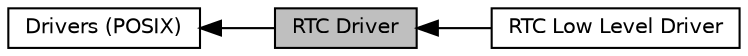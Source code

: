 digraph "RTC Driver"
{
  edge [fontname="Helvetica",fontsize="10",labelfontname="Helvetica",labelfontsize="10"];
  node [fontname="Helvetica",fontsize="10",shape=box];
  rankdir=LR;
  Node1 [label="RTC Driver",height=0.2,width=0.4,color="black", fillcolor="grey75", style="filled", fontcolor="black",tooltip="This interface provides access to an Real-Time Clock RTC device."];
  Node3 [label="RTC Low Level Driver",height=0.2,width=0.4,color="black", fillcolor="white", style="filled",URL="$d2/dc0/group__R__SW__PKG__93__RTC__LLD.html",tooltip="This interface provides low level device specific access to a Real-Time Clock RTC device on the RZA1H..."];
  Node2 [label="Drivers (POSIX)",height=0.2,width=0.4,color="black", fillcolor="white", style="filled",URL="$d3/d50/group__R__SW__PKG__93__POSIX__Drivers.html",tooltip="POSIX interface drivers."];
  Node2->Node1 [shape=plaintext, dir="back", style="solid"];
  Node1->Node3 [shape=plaintext, dir="back", style="solid"];
}

